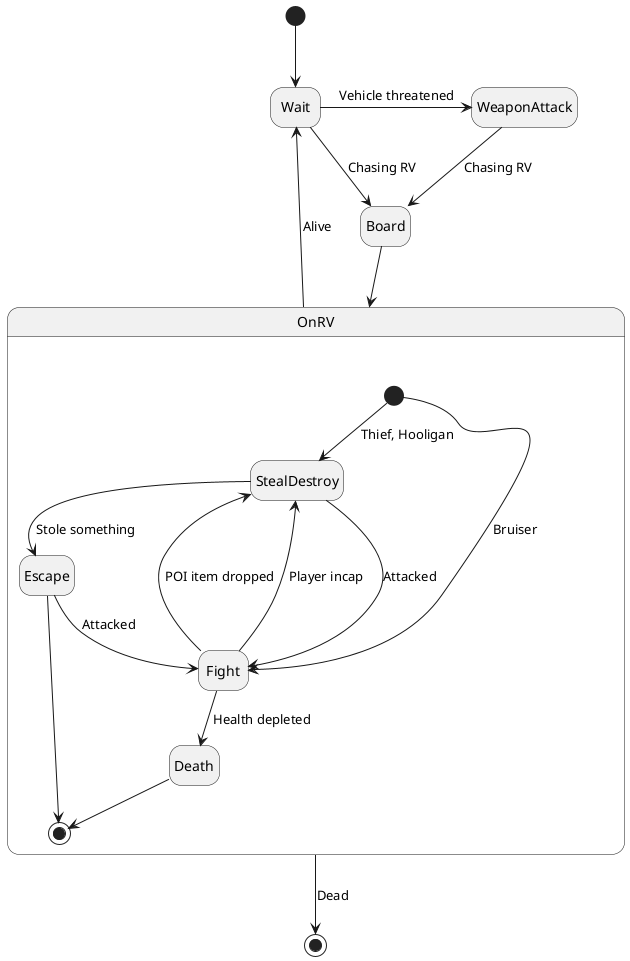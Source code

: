 ﻿@startuml
hide empty description
'' Mook AI state diagram
skinparam backgroundColor transparent
skinparam monochrome true
skinparam shadowing false

[*] --> Wait
Wait -> WeaponAttack : Vehicle threatened
Wait --> Board : Chasing RV
WeaponAttack --> Board : Chasing RV
Board --> OnRV

state OnRV{
	[*] --> StealDestroy : Thief, Hooligan
	[*] --> Fight : Bruiser

	StealDestroy -> Fight : Attacked
	Fight -> StealDestroy : POI item dropped
	Fight -> StealDestroy : Player incap

	StealDestroy --> Escape : Stole something
	Escape --> Fight : Attacked

	Fight --> Death : Health depleted
	Escape --> [*]
	Death --> [*]
}

OnRV --> Wait : Alive
OnRV --> [*] : Dead

@enduml